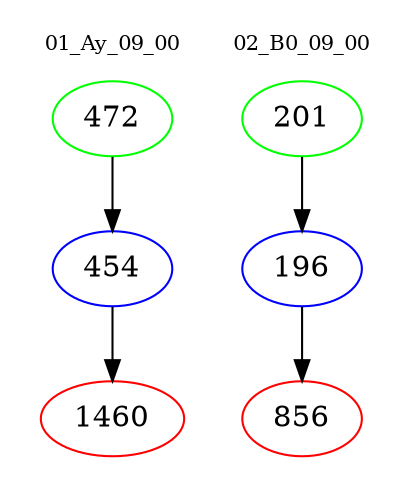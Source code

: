 digraph{
subgraph cluster_0 {
color = white
label = "01_Ay_09_00";
fontsize=10;
T0_472 [label="472", color="green"]
T0_472 -> T0_454 [color="black"]
T0_454 [label="454", color="blue"]
T0_454 -> T0_1460 [color="black"]
T0_1460 [label="1460", color="red"]
}
subgraph cluster_1 {
color = white
label = "02_B0_09_00";
fontsize=10;
T1_201 [label="201", color="green"]
T1_201 -> T1_196 [color="black"]
T1_196 [label="196", color="blue"]
T1_196 -> T1_856 [color="black"]
T1_856 [label="856", color="red"]
}
}
